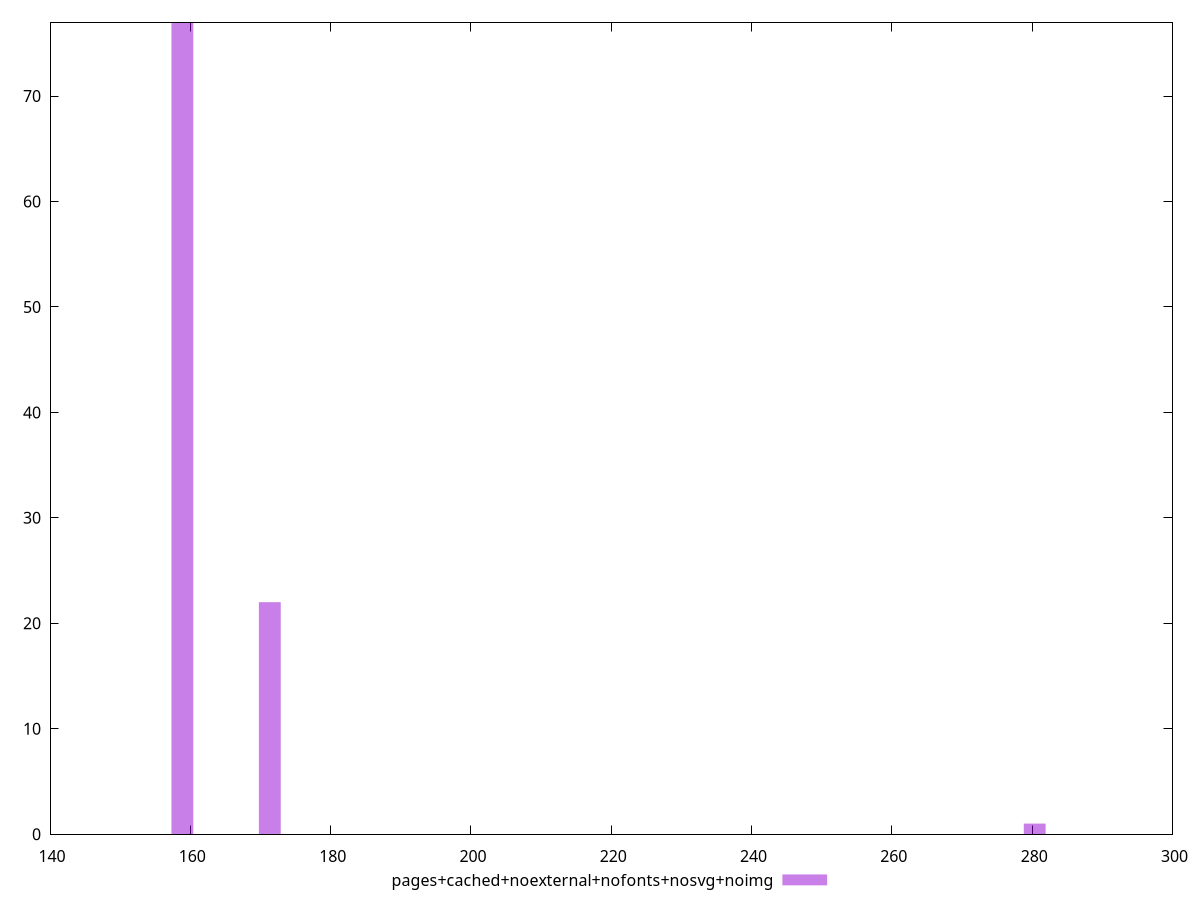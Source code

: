 $_pagesCachedNoexternalNofontsNosvgNoimg <<EOF
171.33020635769662 22
158.86982771350048 77
280.35851949441263 1
EOF
set key outside below
set terminal pngcairo
set output "report_00005_2020-11-02T22-26-11.212Z/uses-http2/pages+cached+noexternal+nofonts+nosvg+noimg//raw_hist.png"
set yrange [0:77]
set boxwidth 3.1150946610490293
set style fill transparent solid 0.5 noborder
plot $_pagesCachedNoexternalNofontsNosvgNoimg title "pages+cached+noexternal+nofonts+nosvg+noimg" with boxes ,